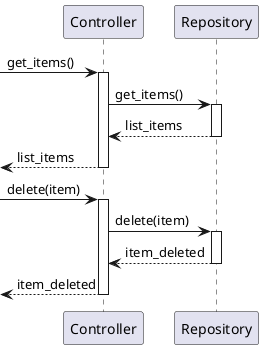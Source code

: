@startuml 

participant "Controller" as ctrl
participant "Repository" as repo


-> ctrl: get_items()

activate ctrl
ctrl -> repo: get_items()

activate repo 
repo --> ctrl: list_items
deactivate

<-- ctrl: list_items
deactivate 

->ctrl:delete(item)

activate ctrl 
ctrl -> repo: delete(item)

activate repo 
repo --> ctrl: item_deleted
deactivate 

<-- ctrl: item_deleted
deactivate 


@enduml
